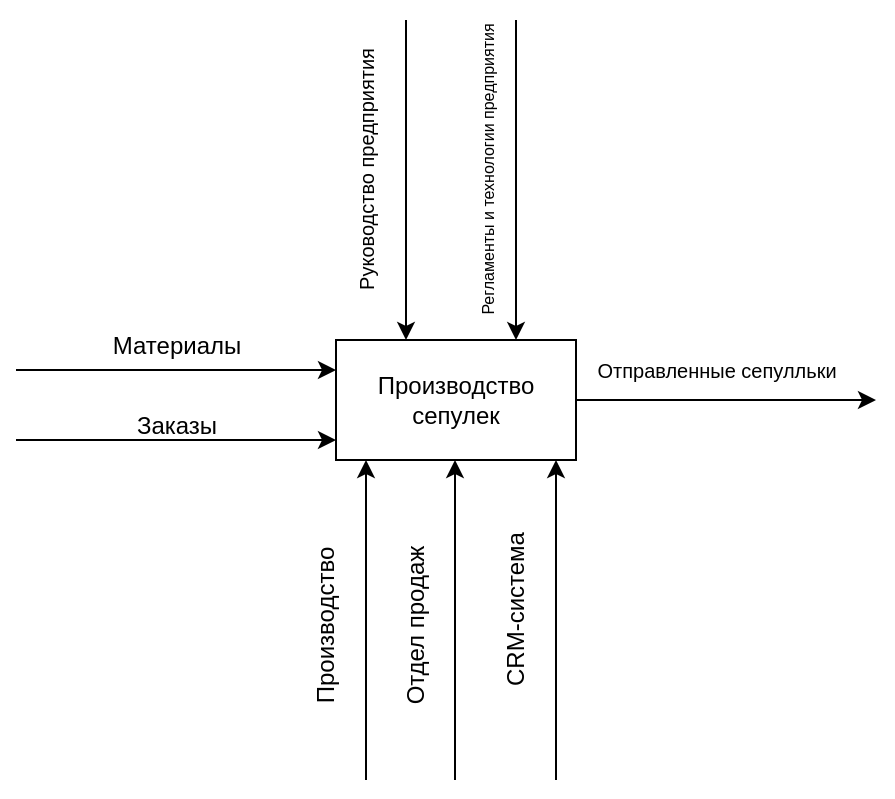 <mxfile version="22.1.8" type="device" pages="3">
  <diagram name="Страница — 1" id="Bjl2PkucQsPCs6zEhQqC">
    <mxGraphModel dx="1400" dy="753" grid="1" gridSize="10" guides="1" tooltips="1" connect="1" arrows="1" fold="1" page="1" pageScale="1" pageWidth="827" pageHeight="1169" math="0" shadow="0">
      <root>
        <mxCell id="0" />
        <mxCell id="1" parent="0" />
        <mxCell id="fKlhG4ZW8X3NxEYCbO9R-6" style="edgeStyle=elbowEdgeStyle;rounded=0;orthogonalLoop=1;jettySize=auto;html=1;startArrow=classic;endArrow=none;exitX=0;exitY=0.25;exitDx=0;exitDy=0;endFill=0;startFill=1;" edge="1" parent="1" source="fKlhG4ZW8X3NxEYCbO9R-5">
          <mxGeometry relative="1" as="geometry">
            <mxPoint x="190" y="485" as="targetPoint" />
          </mxGeometry>
        </mxCell>
        <mxCell id="fKlhG4ZW8X3NxEYCbO9R-12" style="edgeStyle=elbowEdgeStyle;rounded=0;orthogonalLoop=1;jettySize=auto;html=1;startArrow=classic;endArrow=none;exitX=0.25;exitY=1;exitDx=0;exitDy=0;startFill=1;" edge="1" parent="1">
          <mxGeometry relative="1" as="geometry">
            <mxPoint x="365" y="690" as="targetPoint" />
            <mxPoint x="365" y="530" as="sourcePoint" />
          </mxGeometry>
        </mxCell>
        <mxCell id="fKlhG4ZW8X3NxEYCbO9R-17" style="edgeStyle=elbowEdgeStyle;rounded=0;orthogonalLoop=1;jettySize=auto;html=1;startArrow=classic;endArrow=none;exitX=0.25;exitY=0;exitDx=0;exitDy=0;startFill=1;" edge="1" parent="1">
          <mxGeometry relative="1" as="geometry">
            <mxPoint x="385" y="310" as="targetPoint" />
            <mxPoint x="385" y="470" as="sourcePoint" />
          </mxGeometry>
        </mxCell>
        <mxCell id="fKlhG4ZW8X3NxEYCbO9R-19" style="edgeStyle=elbowEdgeStyle;rounded=0;orthogonalLoop=1;jettySize=auto;html=1;startArrow=none;endArrow=classic;exitX=0.75;exitY=0;exitDx=0;exitDy=0;startFill=0;elbow=vertical;endFill=1;" edge="1" parent="1">
          <mxGeometry relative="1" as="geometry">
            <mxPoint x="460" y="530" as="targetPoint" />
            <mxPoint x="460" y="690" as="sourcePoint" />
          </mxGeometry>
        </mxCell>
        <mxCell id="fKlhG4ZW8X3NxEYCbO9R-21" style="edgeStyle=elbowEdgeStyle;rounded=0;orthogonalLoop=1;jettySize=auto;html=1;startArrow=none;endArrow=classic;exitX=1;exitY=0.5;exitDx=0;exitDy=0;endFill=1;" edge="1" parent="1" source="fKlhG4ZW8X3NxEYCbO9R-5">
          <mxGeometry relative="1" as="geometry">
            <mxPoint x="620" y="500" as="targetPoint" />
          </mxGeometry>
        </mxCell>
        <mxCell id="fKlhG4ZW8X3NxEYCbO9R-35" style="edgeStyle=elbowEdgeStyle;rounded=0;orthogonalLoop=1;jettySize=auto;html=1;startArrow=classic;endArrow=none;exitX=0.75;exitY=0;exitDx=0;exitDy=0;endFill=0;startFill=1;elbow=vertical;" edge="1" parent="1" source="fKlhG4ZW8X3NxEYCbO9R-5">
          <mxGeometry relative="1" as="geometry">
            <mxPoint x="440" y="310" as="targetPoint" />
          </mxGeometry>
        </mxCell>
        <UserObject label="Производство сепулек" treeRoot="1" id="fKlhG4ZW8X3NxEYCbO9R-5">
          <mxCell style="whiteSpace=wrap;html=1;align=center;treeFolding=1;treeMoving=1;newEdgeStyle={&quot;edgeStyle&quot;:&quot;elbowEdgeStyle&quot;,&quot;startArrow&quot;:&quot;none&quot;,&quot;endArrow&quot;:&quot;none&quot;};" vertex="1" parent="1">
            <mxGeometry x="350" y="470" width="120" height="60" as="geometry" />
          </mxCell>
        </UserObject>
        <mxCell id="fKlhG4ZW8X3NxEYCbO9R-7" value="Материалы" style="text;html=1;align=center;verticalAlign=middle;resizable=0;points=[];autosize=1;strokeColor=none;fillColor=none;" vertex="1" parent="1">
          <mxGeometry x="225" y="458" width="90" height="30" as="geometry" />
        </mxCell>
        <mxCell id="fKlhG4ZW8X3NxEYCbO9R-9" style="edgeStyle=elbowEdgeStyle;rounded=0;orthogonalLoop=1;jettySize=auto;html=1;startArrow=classic;endArrow=none;exitX=0;exitY=0.25;exitDx=0;exitDy=0;endFill=0;startFill=1;" edge="1" parent="1">
          <mxGeometry relative="1" as="geometry">
            <mxPoint x="190" y="520" as="targetPoint" />
            <mxPoint x="350" y="520" as="sourcePoint" />
          </mxGeometry>
        </mxCell>
        <mxCell id="fKlhG4ZW8X3NxEYCbO9R-10" value="Заказы" style="text;html=1;align=center;verticalAlign=middle;resizable=0;points=[];autosize=1;strokeColor=none;fillColor=none;" vertex="1" parent="1">
          <mxGeometry x="240" y="498" width="60" height="30" as="geometry" />
        </mxCell>
        <mxCell id="fKlhG4ZW8X3NxEYCbO9R-13" value="Производство" style="text;html=1;align=center;verticalAlign=middle;resizable=0;points=[];autosize=1;strokeColor=none;fillColor=none;rotation=270;" vertex="1" parent="1">
          <mxGeometry x="295" y="598" width="100" height="30" as="geometry" />
        </mxCell>
        <mxCell id="fKlhG4ZW8X3NxEYCbO9R-14" style="edgeStyle=elbowEdgeStyle;rounded=0;orthogonalLoop=1;jettySize=auto;html=1;startArrow=classic;endArrow=none;exitX=0.25;exitY=1;exitDx=0;exitDy=0;startFill=1;" edge="1" parent="1">
          <mxGeometry relative="1" as="geometry">
            <mxPoint x="409.5" y="690" as="targetPoint" />
            <mxPoint x="409.5" y="530" as="sourcePoint" />
          </mxGeometry>
        </mxCell>
        <mxCell id="fKlhG4ZW8X3NxEYCbO9R-15" value="Отдел продаж" style="text;html=1;align=center;verticalAlign=middle;resizable=0;points=[];autosize=1;strokeColor=none;fillColor=none;rotation=270;" vertex="1" parent="1">
          <mxGeometry x="340" y="598" width="100" height="30" as="geometry" />
        </mxCell>
        <mxCell id="fKlhG4ZW8X3NxEYCbO9R-18" value="&lt;font style=&quot;font-size: 10px;&quot;&gt;Руководство&amp;nbsp;предприятия&lt;/font&gt;" style="text;html=1;align=center;verticalAlign=middle;resizable=0;points=[];autosize=1;strokeColor=none;fillColor=none;rotation=270;" vertex="1" parent="1">
          <mxGeometry x="295" y="370" width="140" height="30" as="geometry" />
        </mxCell>
        <mxCell id="fKlhG4ZW8X3NxEYCbO9R-20" value="&lt;font style=&quot;font-size: 12px;&quot;&gt;CRM-система&lt;/font&gt;" style="text;html=1;align=center;verticalAlign=middle;resizable=0;points=[];autosize=1;strokeColor=none;fillColor=none;rotation=270;" vertex="1" parent="1">
          <mxGeometry x="390" y="590" width="100" height="30" as="geometry" />
        </mxCell>
        <mxCell id="fKlhG4ZW8X3NxEYCbO9R-22" value="&lt;font style=&quot;font-size: 10px;&quot;&gt;Отправленные сепулльки&lt;/font&gt;" style="text;html=1;align=center;verticalAlign=middle;resizable=0;points=[];autosize=1;strokeColor=none;fillColor=none;" vertex="1" parent="1">
          <mxGeometry x="470" y="470" width="140" height="30" as="geometry" />
        </mxCell>
        <mxCell id="fKlhG4ZW8X3NxEYCbO9R-37" value="&lt;font style=&quot;font-size: 8px;&quot;&gt;Регламенты и технологии предприятия&lt;/font&gt;" style="text;html=1;align=center;verticalAlign=middle;resizable=0;points=[];autosize=1;strokeColor=none;fillColor=none;rotation=270;" vertex="1" parent="1">
          <mxGeometry x="340" y="370" width="170" height="30" as="geometry" />
        </mxCell>
      </root>
    </mxGraphModel>
  </diagram>
  <diagram id="XY1i6elUepk7U3SnZhDU" name="Страница — 2">
    <mxGraphModel dx="1635" dy="265" grid="1" gridSize="10" guides="1" tooltips="1" connect="1" arrows="1" fold="1" page="0" pageScale="1" pageWidth="827" pageHeight="1169" math="0" shadow="0">
      <root>
        <mxCell id="0" />
        <mxCell id="1" parent="0" />
        <mxCell id="34vYqk8H-3Y1EM3Is2IC-2" style="edgeStyle=none;rounded=0;orthogonalLoop=1;jettySize=auto;html=1;exitX=1;exitY=0.5;exitDx=0;exitDy=0;entryX=-0.008;entryY=0.172;entryDx=0;entryDy=0;entryPerimeter=0;" edge="1" parent="1" source="34vYqk8H-3Y1EM3Is2IC-4" target="34vYqk8H-3Y1EM3Is2IC-7">
          <mxGeometry relative="1" as="geometry">
            <mxPoint x="210" y="770" as="sourcePoint" />
            <mxPoint x="440" y="880" as="targetPoint" />
            <Array as="points">
              <mxPoint x="280" y="790" />
              <mxPoint x="280" y="880" />
            </Array>
          </mxGeometry>
        </mxCell>
        <mxCell id="34vYqk8H-3Y1EM3Is2IC-3" style="edgeStyle=none;rounded=0;orthogonalLoop=1;jettySize=auto;html=1;exitX=0;exitY=0.5;exitDx=0;exitDy=0;endArrow=none;endFill=0;startArrow=classic;startFill=1;" edge="1" parent="1" source="34vYqk8H-3Y1EM3Is2IC-4">
          <mxGeometry relative="1" as="geometry">
            <mxPoint x="-90" y="790" as="targetPoint" />
          </mxGeometry>
        </mxCell>
        <mxCell id="34vYqk8H-3Y1EM3Is2IC-24" style="edgeStyle=none;rounded=0;orthogonalLoop=1;jettySize=auto;html=1;exitX=0.75;exitY=1;exitDx=0;exitDy=0;endArrow=none;endFill=0;startArrow=classic;startFill=1;" edge="1" parent="1" source="34vYqk8H-3Y1EM3Is2IC-4">
          <mxGeometry relative="1" as="geometry">
            <mxPoint x="490" y="1080" as="targetPoint" />
            <Array as="points">
              <mxPoint x="178" y="1080" />
            </Array>
          </mxGeometry>
        </mxCell>
        <mxCell id="34vYqk8H-3Y1EM3Is2IC-27" style="edgeStyle=none;rounded=0;orthogonalLoop=1;jettySize=auto;html=1;exitX=0.5;exitY=0;exitDx=0;exitDy=0;endArrow=none;endFill=0;startArrow=classic;startFill=1;" edge="1" parent="1">
          <mxGeometry relative="1" as="geometry">
            <mxPoint x="110.381" y="600" as="targetPoint" />
            <mxPoint x="110" y="760" as="sourcePoint" />
          </mxGeometry>
        </mxCell>
        <mxCell id="34vYqk8H-3Y1EM3Is2IC-28" value="Менеджер-супервайзер" style="edgeLabel;html=1;align=center;verticalAlign=middle;resizable=0;points=[];rotation=270;" vertex="1" connectable="0" parent="34vYqk8H-3Y1EM3Is2IC-27">
          <mxGeometry x="0.089" y="3" relative="1" as="geometry">
            <mxPoint x="-12" y="7" as="offset" />
          </mxGeometry>
        </mxCell>
        <mxCell id="34vYqk8H-3Y1EM3Is2IC-36" style="edgeStyle=none;rounded=0;orthogonalLoop=1;jettySize=auto;html=1;exitX=0.75;exitY=0;exitDx=0;exitDy=0;endArrow=none;endFill=0;startArrow=classic;startFill=1;" edge="1" parent="1" source="34vYqk8H-3Y1EM3Is2IC-4">
          <mxGeometry relative="1" as="geometry">
            <mxPoint x="540" y="660" as="targetPoint" />
            <Array as="points">
              <mxPoint x="178" y="660" />
            </Array>
          </mxGeometry>
        </mxCell>
        <mxCell id="34vYqk8H-3Y1EM3Is2IC-4" value="Приём заказов" style="whiteSpace=wrap;html=1;" vertex="1" parent="1">
          <mxGeometry x="80" y="760" width="130" height="60" as="geometry" />
        </mxCell>
        <mxCell id="34vYqk8H-3Y1EM3Is2IC-5" style="edgeStyle=none;rounded=0;orthogonalLoop=1;jettySize=auto;html=1;exitX=1;exitY=0.5;exitDx=0;exitDy=0;entryX=0;entryY=0.5;entryDx=0;entryDy=0;" edge="1" parent="1" source="34vYqk8H-3Y1EM3Is2IC-7" target="34vYqk8H-3Y1EM3Is2IC-11">
          <mxGeometry relative="1" as="geometry">
            <Array as="points">
              <mxPoint x="620" y="900" />
              <mxPoint x="620" y="980" />
            </Array>
          </mxGeometry>
        </mxCell>
        <mxCell id="34vYqk8H-3Y1EM3Is2IC-6" style="edgeStyle=none;rounded=0;orthogonalLoop=1;jettySize=auto;html=1;exitX=0;exitY=0.75;exitDx=0;exitDy=0;endArrow=none;endFill=0;startArrow=classic;startFill=1;" edge="1" parent="1" source="34vYqk8H-3Y1EM3Is2IC-7">
          <mxGeometry relative="1" as="geometry">
            <mxPoint x="10" y="915.333" as="targetPoint" />
          </mxGeometry>
        </mxCell>
        <mxCell id="34vYqk8H-3Y1EM3Is2IC-23" style="edgeStyle=none;rounded=0;orthogonalLoop=1;jettySize=auto;html=1;exitX=0.75;exitY=1;exitDx=0;exitDy=0;endArrow=none;endFill=0;startArrow=classic;startFill=1;" edge="1" parent="1" source="34vYqk8H-3Y1EM3Is2IC-7">
          <mxGeometry relative="1" as="geometry">
            <mxPoint x="540" y="1070" as="targetPoint" />
          </mxGeometry>
        </mxCell>
        <mxCell id="34vYqk8H-3Y1EM3Is2IC-26" value="Производственный цех" style="edgeLabel;html=1;align=center;verticalAlign=middle;resizable=0;points=[];rotation=270;" vertex="1" connectable="0" parent="34vYqk8H-3Y1EM3Is2IC-23">
          <mxGeometry x="-0.176" relative="1" as="geometry">
            <mxPoint x="-10" y="20" as="offset" />
          </mxGeometry>
        </mxCell>
        <mxCell id="34vYqk8H-3Y1EM3Is2IC-29" style="edgeStyle=none;rounded=0;orthogonalLoop=1;jettySize=auto;html=1;exitX=0.5;exitY=0;exitDx=0;exitDy=0;endArrow=none;endFill=0;startArrow=classic;startFill=1;entryX=0.921;entryY=1.182;entryDx=0;entryDy=0;entryPerimeter=0;" edge="1" parent="1" target="34vYqk8H-3Y1EM3Is2IC-30">
          <mxGeometry relative="1" as="geometry">
            <mxPoint x="490" y="640" as="targetPoint" />
            <mxPoint x="490" y="870" as="sourcePoint" />
          </mxGeometry>
        </mxCell>
        <mxCell id="34vYqk8H-3Y1EM3Is2IC-35" style="edgeStyle=none;rounded=0;orthogonalLoop=1;jettySize=auto;html=1;exitX=0.75;exitY=0;exitDx=0;exitDy=0;endArrow=none;endFill=0;startArrow=classic;startFill=1;" edge="1" parent="1" source="34vYqk8H-3Y1EM3Is2IC-7">
          <mxGeometry relative="1" as="geometry">
            <mxPoint x="539.667" y="590" as="targetPoint" />
          </mxGeometry>
        </mxCell>
        <mxCell id="34vYqk8H-3Y1EM3Is2IC-7" value="Изготовление сепулек" style="whiteSpace=wrap;html=1;" vertex="1" parent="1">
          <mxGeometry x="450" y="870" width="120" height="60" as="geometry" />
        </mxCell>
        <mxCell id="34vYqk8H-3Y1EM3Is2IC-9" style="edgeStyle=none;rounded=0;orthogonalLoop=1;jettySize=auto;html=1;endArrow=none;endFill=0;startArrow=classic;startFill=1;exitX=0.75;exitY=1;exitDx=0;exitDy=0;" edge="1" parent="1" source="34vYqk8H-3Y1EM3Is2IC-11">
          <mxGeometry relative="1" as="geometry">
            <mxPoint x="860" y="1120" as="targetPoint" />
            <mxPoint x="850" y="1070" as="sourcePoint" />
          </mxGeometry>
        </mxCell>
        <mxCell id="34vYqk8H-3Y1EM3Is2IC-10" style="edgeStyle=none;rounded=0;orthogonalLoop=1;jettySize=auto;html=1;exitX=1;exitY=0.5;exitDx=0;exitDy=0;" edge="1" parent="1" source="34vYqk8H-3Y1EM3Is2IC-11">
          <mxGeometry relative="1" as="geometry">
            <mxPoint x="1100" y="980" as="targetPoint" />
          </mxGeometry>
        </mxCell>
        <mxCell id="34vYqk8H-3Y1EM3Is2IC-25" style="edgeStyle=none;rounded=0;orthogonalLoop=1;jettySize=auto;html=1;exitX=0.25;exitY=1;exitDx=0;exitDy=0;endArrow=none;endFill=0;startArrow=classic;startFill=1;" edge="1" parent="1" source="34vYqk8H-3Y1EM3Is2IC-11">
          <mxGeometry relative="1" as="geometry">
            <mxPoint x="490" y="1080" as="targetPoint" />
            <Array as="points">
              <mxPoint x="800" y="1080" />
            </Array>
          </mxGeometry>
        </mxCell>
        <mxCell id="34vYqk8H-3Y1EM3Is2IC-31" style="edgeStyle=none;rounded=0;orthogonalLoop=1;jettySize=auto;html=1;exitX=0.5;exitY=0;exitDx=0;exitDy=0;endArrow=none;endFill=0;startArrow=classic;startFill=1;" edge="1" parent="1">
          <mxGeometry relative="1" as="geometry">
            <mxPoint x="800.143" y="730" as="targetPoint" />
            <mxPoint x="800" y="950" as="sourcePoint" />
          </mxGeometry>
        </mxCell>
        <mxCell id="34vYqk8H-3Y1EM3Is2IC-33" style="edgeStyle=none;rounded=0;orthogonalLoop=1;jettySize=auto;html=1;exitX=0.75;exitY=0;exitDx=0;exitDy=0;endArrow=none;endFill=0;startArrow=classic;startFill=1;" edge="1" parent="1" source="34vYqk8H-3Y1EM3Is2IC-11">
          <mxGeometry relative="1" as="geometry">
            <mxPoint x="540" y="660" as="targetPoint" />
            <Array as="points">
              <mxPoint x="860" y="660" />
            </Array>
          </mxGeometry>
        </mxCell>
        <mxCell id="34vYqk8H-3Y1EM3Is2IC-11" value="Упаковка и доставка" style="whiteSpace=wrap;html=1;" vertex="1" parent="1">
          <mxGeometry x="770" y="950" width="120" height="60" as="geometry" />
        </mxCell>
        <mxCell id="34vYqk8H-3Y1EM3Is2IC-12" style="edgeStyle=elbowEdgeStyle;rounded=0;orthogonalLoop=1;jettySize=auto;html=1;startArrow=classic;endArrow=none;exitX=0.25;exitY=1;exitDx=0;exitDy=0;startFill=1;" edge="1" parent="1">
          <mxGeometry relative="1" as="geometry">
            <mxPoint x="109.71" y="1050" as="targetPoint" />
            <mxPoint x="109.71" y="820" as="sourcePoint" />
            <Array as="points">
              <mxPoint x="109.71" y="895" />
            </Array>
          </mxGeometry>
        </mxCell>
        <mxCell id="34vYqk8H-3Y1EM3Is2IC-13" value="Отдел продаж" style="text;html=1;align=center;verticalAlign=middle;resizable=0;points=[];autosize=1;strokeColor=none;fillColor=none;rotation=270;" vertex="1" parent="1">
          <mxGeometry x="40" y="960" width="100" height="30" as="geometry" />
        </mxCell>
        <mxCell id="34vYqk8H-3Y1EM3Is2IC-14" style="edgeStyle=elbowEdgeStyle;rounded=0;orthogonalLoop=1;jettySize=auto;html=1;startArrow=none;endArrow=classic;startFill=0;elbow=vertical;endFill=1;entryX=0.5;entryY=1;entryDx=0;entryDy=0;" edge="1" parent="1">
          <mxGeometry relative="1" as="geometry">
            <mxPoint x="490" y="930" as="targetPoint" />
            <mxPoint x="490" y="1120" as="sourcePoint" />
            <Array as="points">
              <mxPoint x="500" y="1010" />
            </Array>
          </mxGeometry>
        </mxCell>
        <mxCell id="34vYqk8H-3Y1EM3Is2IC-15" value="&lt;font style=&quot;font-size: 12px;&quot;&gt;CRM-система&lt;/font&gt;" style="text;html=1;align=center;verticalAlign=middle;resizable=0;points=[];autosize=1;strokeColor=none;fillColor=none;rotation=270;" vertex="1" parent="1">
          <mxGeometry x="420" y="990" width="100" height="30" as="geometry" />
        </mxCell>
        <mxCell id="34vYqk8H-3Y1EM3Is2IC-16" value="Упаковочный отдел" style="text;html=1;align=center;verticalAlign=middle;resizable=0;points=[];autosize=1;strokeColor=none;fillColor=none;rotation=270;" vertex="1" parent="1">
          <mxGeometry x="780" y="1060" width="130" height="30" as="geometry" />
        </mxCell>
        <mxCell id="34vYqk8H-3Y1EM3Is2IC-17" value="Утверждённые заказы" style="text;html=1;align=center;verticalAlign=middle;resizable=0;points=[];autosize=1;strokeColor=none;fillColor=none;" vertex="1" parent="1">
          <mxGeometry x="290" y="848" width="150" height="30" as="geometry" />
        </mxCell>
        <mxCell id="34vYqk8H-3Y1EM3Is2IC-18" value="Готовые сепульки" style="text;html=1;align=center;verticalAlign=middle;resizable=0;points=[];autosize=1;strokeColor=none;fillColor=none;" vertex="1" parent="1">
          <mxGeometry x="630" y="948" width="120" height="30" as="geometry" />
        </mxCell>
        <mxCell id="34vYqk8H-3Y1EM3Is2IC-19" value="Готовые к доставке сепульки" style="text;html=1;align=center;verticalAlign=middle;resizable=0;points=[];autosize=1;strokeColor=none;fillColor=none;" vertex="1" parent="1">
          <mxGeometry x="900" y="950" width="180" height="30" as="geometry" />
        </mxCell>
        <mxCell id="34vYqk8H-3Y1EM3Is2IC-20" value="Материалы" style="text;html=1;align=center;verticalAlign=middle;resizable=0;points=[];autosize=1;strokeColor=none;fillColor=none;" vertex="1" parent="1">
          <mxGeometry x="175" y="888" width="90" height="30" as="geometry" />
        </mxCell>
        <mxCell id="34vYqk8H-3Y1EM3Is2IC-21" value="Заказы клиентов" style="text;html=1;align=center;verticalAlign=middle;resizable=0;points=[];autosize=1;strokeColor=none;fillColor=none;" vertex="1" parent="1">
          <mxGeometry x="-70" y="760" width="120" height="30" as="geometry" />
        </mxCell>
        <mxCell id="34vYqk8H-3Y1EM3Is2IC-30" value="&lt;font style=&quot;font-size: 11px;&quot;&gt;Начальник производственного цеха&lt;/font&gt;" style="text;html=1;align=center;verticalAlign=middle;resizable=0;points=[];autosize=1;strokeColor=none;fillColor=none;rotation=270;" vertex="1" parent="1">
          <mxGeometry x="365" y="750" width="210" height="30" as="geometry" />
        </mxCell>
        <mxCell id="34vYqk8H-3Y1EM3Is2IC-32" value="Руководитель отдела доставки" style="text;html=1;align=center;verticalAlign=middle;resizable=0;points=[];autosize=1;strokeColor=none;fillColor=none;rotation=270;" vertex="1" parent="1">
          <mxGeometry x="680" y="830" width="200" height="30" as="geometry" />
        </mxCell>
        <mxCell id="34vYqk8H-3Y1EM3Is2IC-37" value="Высшее руководство" style="text;html=1;align=center;verticalAlign=middle;resizable=0;points=[];autosize=1;strokeColor=none;fillColor=none;rotation=270;" vertex="1" parent="1">
          <mxGeometry x="450" y="750" width="140" height="30" as="geometry" />
        </mxCell>
      </root>
    </mxGraphModel>
  </diagram>
  <diagram id="SxaUV7I0iLt9-LDBNc0T" name="Страница — 3">
    <mxGraphModel dx="3160" dy="1256" grid="1" gridSize="10" guides="1" tooltips="1" connect="1" arrows="1" fold="1" page="1" pageScale="1" pageWidth="827" pageHeight="1169" math="0" shadow="0">
      <root>
        <mxCell id="0" />
        <mxCell id="1" parent="0" />
        <mxCell id="wRHYOGKxflJGAHpLrD7F-1" style="edgeStyle=none;rounded=0;orthogonalLoop=1;jettySize=auto;html=1;exitX=1;exitY=0.5;exitDx=0;exitDy=0;entryX=0;entryY=0.25;entryDx=0;entryDy=0;" edge="1" parent="1" target="wRHYOGKxflJGAHpLrD7F-34">
          <mxGeometry relative="1" as="geometry">
            <mxPoint x="-190" y="443.52" as="sourcePoint" />
            <mxPoint x="-80.0" y="443.52" as="targetPoint" />
            <Array as="points">
              <mxPoint x="-120" y="443.52" />
            </Array>
          </mxGeometry>
        </mxCell>
        <mxCell id="wRHYOGKxflJGAHpLrD7F-2" style="edgeStyle=none;rounded=0;orthogonalLoop=1;jettySize=auto;html=1;exitX=0;exitY=0.5;exitDx=0;exitDy=0;endArrow=none;endFill=0;startArrow=classic;startFill=1;" edge="1" parent="1" source="wRHYOGKxflJGAHpLrD7F-7">
          <mxGeometry relative="1" as="geometry">
            <mxPoint x="-550" y="459" as="targetPoint" />
          </mxGeometry>
        </mxCell>
        <mxCell id="wRHYOGKxflJGAHpLrD7F-3" style="edgeStyle=none;rounded=0;orthogonalLoop=1;jettySize=auto;html=1;exitX=0.5;exitY=1;exitDx=0;exitDy=0;endArrow=none;endFill=0;startArrow=classic;startFill=1;" edge="1" parent="1">
          <mxGeometry relative="1" as="geometry">
            <mxPoint x="270" y="809" as="targetPoint" />
            <Array as="points">
              <mxPoint x="45" y="809" />
            </Array>
            <mxPoint x="45" y="489" as="sourcePoint" />
          </mxGeometry>
        </mxCell>
        <mxCell id="wRHYOGKxflJGAHpLrD7F-4" style="edgeStyle=none;rounded=0;orthogonalLoop=1;jettySize=auto;html=1;exitX=0.5;exitY=0;exitDx=0;exitDy=0;endArrow=none;endFill=0;startArrow=classic;startFill=1;" edge="1" parent="1">
          <mxGeometry relative="1" as="geometry">
            <mxPoint x="-289.619" y="269" as="targetPoint" />
            <mxPoint x="-290" y="429" as="sourcePoint" />
          </mxGeometry>
        </mxCell>
        <mxCell id="wRHYOGKxflJGAHpLrD7F-5" value="Менеджер-супервайзер" style="edgeLabel;html=1;align=center;verticalAlign=middle;resizable=0;points=[];rotation=270;" vertex="1" connectable="0" parent="wRHYOGKxflJGAHpLrD7F-4">
          <mxGeometry x="0.089" y="3" relative="1" as="geometry">
            <mxPoint x="-12" y="7" as="offset" />
          </mxGeometry>
        </mxCell>
        <mxCell id="wRHYOGKxflJGAHpLrD7F-6" style="edgeStyle=none;rounded=0;orthogonalLoop=1;jettySize=auto;html=1;exitX=0.75;exitY=0;exitDx=0;exitDy=0;endArrow=none;endFill=0;startArrow=classic;startFill=1;" edge="1" parent="1" source="wRHYOGKxflJGAHpLrD7F-7">
          <mxGeometry relative="1" as="geometry">
            <mxPoint x="290" y="289" as="targetPoint" />
            <Array as="points">
              <mxPoint x="-222" y="289" />
            </Array>
            <mxPoint x="-222.5" y="389" as="sourcePoint" />
          </mxGeometry>
        </mxCell>
        <mxCell id="wRHYOGKxflJGAHpLrD7F-36" style="edgeStyle=none;rounded=0;orthogonalLoop=1;jettySize=auto;html=1;entryX=0;entryY=0.75;entryDx=0;entryDy=0;" edge="1" parent="1" target="wRHYOGKxflJGAHpLrD7F-34">
          <mxGeometry relative="1" as="geometry">
            <mxPoint x="-550" y="539" as="sourcePoint" />
            <Array as="points">
              <mxPoint x="-140" y="539" />
              <mxPoint x="-140" y="474" />
            </Array>
          </mxGeometry>
        </mxCell>
        <mxCell id="wRHYOGKxflJGAHpLrD7F-7" value="Приём заказов на кастомные сепульки" style="whiteSpace=wrap;html=1;" vertex="1" parent="1">
          <mxGeometry x="-320" y="429" width="130" height="60" as="geometry" />
        </mxCell>
        <mxCell id="wRHYOGKxflJGAHpLrD7F-8" style="edgeStyle=none;rounded=0;orthogonalLoop=1;jettySize=auto;html=1;exitX=1;exitY=0.75;exitDx=0;exitDy=0;entryX=-0.008;entryY=0.636;entryDx=0;entryDy=0;entryPerimeter=0;" edge="1" parent="1" source="wRHYOGKxflJGAHpLrD7F-14" target="wRHYOGKxflJGAHpLrD7F-20">
          <mxGeometry relative="1" as="geometry">
            <Array as="points">
              <mxPoint x="370" y="584" />
              <mxPoint x="370" y="729" />
            </Array>
          </mxGeometry>
        </mxCell>
        <mxCell id="wRHYOGKxflJGAHpLrD7F-10" style="edgeStyle=none;rounded=0;orthogonalLoop=1;jettySize=auto;html=1;exitX=0.75;exitY=1;exitDx=0;exitDy=0;endArrow=none;endFill=0;startArrow=classic;startFill=1;" edge="1" parent="1" source="wRHYOGKxflJGAHpLrD7F-14">
          <mxGeometry relative="1" as="geometry">
            <mxPoint x="290" y="789" as="targetPoint" />
          </mxGeometry>
        </mxCell>
        <mxCell id="wRHYOGKxflJGAHpLrD7F-11" value="Производственный цех" style="edgeLabel;html=1;align=center;verticalAlign=middle;resizable=0;points=[];rotation=270;" vertex="1" connectable="0" parent="wRHYOGKxflJGAHpLrD7F-10">
          <mxGeometry x="-0.176" relative="1" as="geometry">
            <mxPoint x="-10" y="37" as="offset" />
          </mxGeometry>
        </mxCell>
        <mxCell id="wRHYOGKxflJGAHpLrD7F-12" style="edgeStyle=none;rounded=0;orthogonalLoop=1;jettySize=auto;html=1;exitX=0.5;exitY=0;exitDx=0;exitDy=0;endArrow=none;endFill=0;startArrow=classic;startFill=1;" edge="1" parent="1">
          <mxGeometry relative="1" as="geometry">
            <mxPoint x="240" y="260" as="targetPoint" />
            <mxPoint x="240" y="539" as="sourcePoint" />
          </mxGeometry>
        </mxCell>
        <mxCell id="wRHYOGKxflJGAHpLrD7F-40" style="edgeStyle=none;rounded=0;orthogonalLoop=1;jettySize=auto;html=1;exitX=0;exitY=0.75;exitDx=0;exitDy=0;endArrow=none;endFill=0;startArrow=classic;startFill=1;" edge="1" parent="1" source="wRHYOGKxflJGAHpLrD7F-14">
          <mxGeometry relative="1" as="geometry">
            <mxPoint x="-550" y="584" as="targetPoint" />
          </mxGeometry>
        </mxCell>
        <mxCell id="wRHYOGKxflJGAHpLrD7F-43" style="edgeStyle=none;rounded=0;orthogonalLoop=1;jettySize=auto;html=1;exitX=1;exitY=0.25;exitDx=0;exitDy=0;entryX=0;entryY=0.25;entryDx=0;entryDy=0;" edge="1" parent="1" source="wRHYOGKxflJGAHpLrD7F-14" target="wRHYOGKxflJGAHpLrD7F-42">
          <mxGeometry relative="1" as="geometry">
            <Array as="points">
              <mxPoint x="350" y="554" />
              <mxPoint x="350" y="599" />
            </Array>
          </mxGeometry>
        </mxCell>
        <mxCell id="dI1Z0YNOwXK2AH-O4t5d-1" style="edgeStyle=none;rounded=0;orthogonalLoop=1;jettySize=auto;html=1;exitX=0.75;exitY=0;exitDx=0;exitDy=0;endArrow=none;endFill=0;startArrow=classic;startFill=1;" edge="1" parent="1" source="wRHYOGKxflJGAHpLrD7F-14">
          <mxGeometry relative="1" as="geometry">
            <mxPoint x="290" y="259" as="targetPoint" />
          </mxGeometry>
        </mxCell>
        <mxCell id="wRHYOGKxflJGAHpLrD7F-14" value="Изготовление сепулек" style="whiteSpace=wrap;html=1;" vertex="1" parent="1">
          <mxGeometry x="200" y="539" width="120" height="60" as="geometry" />
        </mxCell>
        <mxCell id="wRHYOGKxflJGAHpLrD7F-15" style="edgeStyle=none;rounded=0;orthogonalLoop=1;jettySize=auto;html=1;endArrow=none;endFill=0;startArrow=classic;startFill=1;exitX=0.75;exitY=1;exitDx=0;exitDy=0;" edge="1" parent="1" source="wRHYOGKxflJGAHpLrD7F-20">
          <mxGeometry relative="1" as="geometry">
            <mxPoint x="940" y="909" as="targetPoint" />
            <mxPoint x="600" y="739" as="sourcePoint" />
          </mxGeometry>
        </mxCell>
        <mxCell id="wRHYOGKxflJGAHpLrD7F-16" style="edgeStyle=none;rounded=0;orthogonalLoop=1;jettySize=auto;html=1;exitX=1;exitY=0.5;exitDx=0;exitDy=0;entryX=0;entryY=0.5;entryDx=0;entryDy=0;" edge="1" parent="1" target="wRHYOGKxflJGAHpLrD7F-51">
          <mxGeometry relative="1" as="geometry">
            <mxPoint x="1100" y="739" as="targetPoint" />
            <mxPoint x="970" y="739" as="sourcePoint" />
            <Array as="points">
              <mxPoint x="1060" y="739" />
              <mxPoint x="1060" y="799" />
            </Array>
          </mxGeometry>
        </mxCell>
        <mxCell id="wRHYOGKxflJGAHpLrD7F-17" style="edgeStyle=none;rounded=0;orthogonalLoop=1;jettySize=auto;html=1;exitX=0.75;exitY=1;exitDx=0;exitDy=0;endArrow=none;endFill=0;startArrow=classic;startFill=1;" edge="1" parent="1" source="wRHYOGKxflJGAHpLrD7F-42">
          <mxGeometry relative="1" as="geometry">
            <mxPoint x="240" y="809" as="targetPoint" />
            <Array as="points">
              <mxPoint x="645" y="809" />
              <mxPoint x="550" y="809" />
            </Array>
            <mxPoint x="880.0" y="809" as="sourcePoint" />
          </mxGeometry>
        </mxCell>
        <mxCell id="wRHYOGKxflJGAHpLrD7F-18" style="edgeStyle=none;rounded=0;orthogonalLoop=1;jettySize=auto;html=1;exitX=0.25;exitY=0;exitDx=0;exitDy=0;endArrow=none;endFill=0;startArrow=classic;startFill=1;" edge="1" parent="1" source="wRHYOGKxflJGAHpLrD7F-20">
          <mxGeometry relative="1" as="geometry">
            <mxPoint x="880" y="319" as="targetPoint" />
            <mxPoint x="940" y="544" as="sourcePoint" />
          </mxGeometry>
        </mxCell>
        <mxCell id="wRHYOGKxflJGAHpLrD7F-19" style="edgeStyle=none;rounded=0;orthogonalLoop=1;jettySize=auto;html=1;exitX=0.75;exitY=0;exitDx=0;exitDy=0;endArrow=none;endFill=0;startArrow=classic;startFill=1;" edge="1" parent="1" source="wRHYOGKxflJGAHpLrD7F-20">
          <mxGeometry relative="1" as="geometry">
            <mxPoint x="290" y="289" as="targetPoint" />
            <Array as="points">
              <mxPoint x="940" y="289" />
              <mxPoint x="600" y="289" />
            </Array>
            <mxPoint x="940" y="649" as="sourcePoint" />
          </mxGeometry>
        </mxCell>
        <mxCell id="dI1Z0YNOwXK2AH-O4t5d-3" style="edgeStyle=none;rounded=0;orthogonalLoop=1;jettySize=auto;html=1;exitX=1;exitY=0.25;exitDx=0;exitDy=0;" edge="1" parent="1" source="wRHYOGKxflJGAHpLrD7F-20">
          <mxGeometry relative="1" as="geometry">
            <mxPoint x="1560" y="700" as="targetPoint" />
          </mxGeometry>
        </mxCell>
        <mxCell id="wRHYOGKxflJGAHpLrD7F-20" value="Упаковка и доставка" style="whiteSpace=wrap;html=1;" vertex="1" parent="1">
          <mxGeometry x="850" y="689" width="120" height="60" as="geometry" />
        </mxCell>
        <mxCell id="wRHYOGKxflJGAHpLrD7F-21" style="edgeStyle=elbowEdgeStyle;rounded=0;orthogonalLoop=1;jettySize=auto;html=1;startArrow=classic;endArrow=none;exitX=0.25;exitY=1;exitDx=0;exitDy=0;startFill=1;" edge="1" parent="1">
          <mxGeometry relative="1" as="geometry">
            <mxPoint x="-255.48" y="719" as="targetPoint" />
            <mxPoint x="-255.48" y="489" as="sourcePoint" />
            <Array as="points">
              <mxPoint x="-255.48" y="564" />
            </Array>
          </mxGeometry>
        </mxCell>
        <mxCell id="wRHYOGKxflJGAHpLrD7F-22" value="Менеджеры по продажам" style="text;html=1;align=center;verticalAlign=middle;resizable=0;points=[];autosize=1;strokeColor=none;fillColor=none;rotation=270;" vertex="1" parent="1">
          <mxGeometry x="-355" y="629" width="170" height="30" as="geometry" />
        </mxCell>
        <mxCell id="wRHYOGKxflJGAHpLrD7F-23" style="edgeStyle=elbowEdgeStyle;rounded=0;orthogonalLoop=1;jettySize=auto;html=1;startArrow=none;endArrow=classic;startFill=0;elbow=vertical;endFill=1;entryX=0.5;entryY=1;entryDx=0;entryDy=0;" edge="1" parent="1">
          <mxGeometry relative="1" as="geometry">
            <mxPoint x="240" y="599" as="targetPoint" />
            <mxPoint x="240" y="869" as="sourcePoint" />
            <Array as="points">
              <mxPoint x="250" y="679" />
            </Array>
          </mxGeometry>
        </mxCell>
        <mxCell id="wRHYOGKxflJGAHpLrD7F-24" value="&lt;font style=&quot;font-size: 12px;&quot;&gt;CRM-система&lt;/font&gt;" style="text;html=1;align=center;verticalAlign=middle;resizable=0;points=[];autosize=1;strokeColor=none;fillColor=none;rotation=270;" vertex="1" parent="1">
          <mxGeometry x="170" y="709" width="100" height="30" as="geometry" />
        </mxCell>
        <mxCell id="wRHYOGKxflJGAHpLrD7F-25" value="Упаковочный отдел" style="text;html=1;align=center;verticalAlign=middle;resizable=0;points=[];autosize=1;strokeColor=none;fillColor=none;rotation=270;" vertex="1" parent="1">
          <mxGeometry x="855" y="809" width="130" height="30" as="geometry" />
        </mxCell>
        <mxCell id="wRHYOGKxflJGAHpLrD7F-26" value="&lt;font style=&quot;font-size: 10px;&quot;&gt;Утверждённые заказы&lt;/font&gt;" style="text;html=1;align=center;verticalAlign=middle;resizable=0;points=[];autosize=1;strokeColor=none;fillColor=none;" vertex="1" parent="1">
          <mxGeometry x="-190" y="419" width="130" height="30" as="geometry" />
        </mxCell>
        <mxCell id="wRHYOGKxflJGAHpLrD7F-27" value="Готовые сепульки" style="text;html=1;align=center;verticalAlign=middle;resizable=0;points=[];autosize=1;strokeColor=none;fillColor=none;" vertex="1" parent="1">
          <mxGeometry x="400" y="699" width="120" height="30" as="geometry" />
        </mxCell>
        <mxCell id="wRHYOGKxflJGAHpLrD7F-28" value="Готовые к доставке сепульки" style="text;html=1;align=center;verticalAlign=middle;resizable=0;points=[];autosize=1;strokeColor=none;fillColor=none;" vertex="1" parent="1">
          <mxGeometry x="990" y="679" width="180" height="30" as="geometry" />
        </mxCell>
        <mxCell id="wRHYOGKxflJGAHpLrD7F-30" value="Заказы на кастомные сепульки" style="text;html=1;align=center;verticalAlign=middle;resizable=0;points=[];autosize=1;strokeColor=none;fillColor=none;" vertex="1" parent="1">
          <mxGeometry x="-540" y="429" width="200" height="30" as="geometry" />
        </mxCell>
        <mxCell id="wRHYOGKxflJGAHpLrD7F-31" value="&lt;font style=&quot;font-size: 11px;&quot;&gt;Начальник производственного цеха&lt;/font&gt;" style="text;html=1;align=center;verticalAlign=middle;resizable=0;points=[];autosize=1;strokeColor=none;fillColor=none;rotation=270;" vertex="1" parent="1">
          <mxGeometry x="115" y="419" width="210" height="30" as="geometry" />
        </mxCell>
        <mxCell id="wRHYOGKxflJGAHpLrD7F-32" value="Руководитель отдела доставки" style="text;html=1;align=center;verticalAlign=middle;resizable=0;points=[];autosize=1;strokeColor=none;fillColor=none;rotation=270;" vertex="1" parent="1">
          <mxGeometry x="770" y="509" width="200" height="30" as="geometry" />
        </mxCell>
        <mxCell id="wRHYOGKxflJGAHpLrD7F-33" value="Высшее руководство" style="text;html=1;align=center;verticalAlign=middle;resizable=0;points=[];autosize=1;strokeColor=none;fillColor=none;rotation=270;" vertex="1" parent="1">
          <mxGeometry x="200" y="419" width="140" height="30" as="geometry" />
        </mxCell>
        <mxCell id="wRHYOGKxflJGAHpLrD7F-37" style="edgeStyle=none;rounded=0;orthogonalLoop=1;jettySize=auto;html=1;exitX=1;exitY=0.5;exitDx=0;exitDy=0;entryX=0;entryY=0.25;entryDx=0;entryDy=0;" edge="1" parent="1" source="wRHYOGKxflJGAHpLrD7F-34" target="wRHYOGKxflJGAHpLrD7F-14">
          <mxGeometry relative="1" as="geometry">
            <Array as="points">
              <mxPoint x="100" y="459" />
              <mxPoint x="100" y="509" />
              <mxPoint x="100" y="554" />
            </Array>
          </mxGeometry>
        </mxCell>
        <mxCell id="wRHYOGKxflJGAHpLrD7F-46" style="edgeStyle=none;rounded=0;orthogonalLoop=1;jettySize=auto;html=1;exitX=1;exitY=0.5;exitDx=0;exitDy=0;entryX=0;entryY=0.75;entryDx=0;entryDy=0;" edge="1" parent="1" source="wRHYOGKxflJGAHpLrD7F-34" target="wRHYOGKxflJGAHpLrD7F-42">
          <mxGeometry relative="1" as="geometry">
            <Array as="points">
              <mxPoint x="100" y="459" />
              <mxPoint x="100" y="643" />
            </Array>
          </mxGeometry>
        </mxCell>
        <mxCell id="dI1Z0YNOwXK2AH-O4t5d-9" style="edgeStyle=none;rounded=0;orthogonalLoop=1;jettySize=auto;html=1;exitX=1;exitY=0.25;exitDx=0;exitDy=0;" edge="1" parent="1" source="wRHYOGKxflJGAHpLrD7F-34">
          <mxGeometry relative="1" as="geometry">
            <mxPoint x="1560" y="444" as="targetPoint" />
          </mxGeometry>
        </mxCell>
        <mxCell id="dI1Z0YNOwXK2AH-O4t5d-11" style="edgeStyle=none;rounded=0;orthogonalLoop=1;jettySize=auto;html=1;exitX=0.25;exitY=1;exitDx=0;exitDy=0;endArrow=none;endFill=0;startArrow=classic;startFill=1;" edge="1" parent="1" source="wRHYOGKxflJGAHpLrD7F-34">
          <mxGeometry relative="1" as="geometry">
            <mxPoint x="-17.294" y="930" as="targetPoint" />
          </mxGeometry>
        </mxCell>
        <mxCell id="wRHYOGKxflJGAHpLrD7F-34" value="Автоматический приём заказов" style="whiteSpace=wrap;html=1;" vertex="1" parent="1">
          <mxGeometry x="-50" y="429" width="130" height="60" as="geometry" />
        </mxCell>
        <mxCell id="wRHYOGKxflJGAHpLrD7F-38" value="Заказы на сепульки базовых моделей" style="text;html=1;align=center;verticalAlign=middle;resizable=0;points=[];autosize=1;strokeColor=none;fillColor=none;" vertex="1" parent="1">
          <mxGeometry x="-540" y="509" width="230" height="30" as="geometry" />
        </mxCell>
        <mxCell id="wRHYOGKxflJGAHpLrD7F-39" value="Данные о заказах" style="text;html=1;align=center;verticalAlign=middle;resizable=0;points=[];autosize=1;strokeColor=none;fillColor=none;fontSize=11;" vertex="1" parent="1">
          <mxGeometry x="95" y="529" width="110" height="30" as="geometry" />
        </mxCell>
        <mxCell id="wRHYOGKxflJGAHpLrD7F-41" value="Материалы для производства" style="text;html=1;align=center;verticalAlign=middle;resizable=0;points=[];autosize=1;strokeColor=none;fillColor=none;" vertex="1" parent="1">
          <mxGeometry x="-520" y="554" width="190" height="30" as="geometry" />
        </mxCell>
        <mxCell id="wRHYOGKxflJGAHpLrD7F-48" style="edgeStyle=none;rounded=0;orthogonalLoop=1;jettySize=auto;html=1;exitX=1;exitY=0.75;exitDx=0;exitDy=0;entryX=0;entryY=0.25;entryDx=0;entryDy=0;" edge="1" parent="1" source="wRHYOGKxflJGAHpLrD7F-42" target="wRHYOGKxflJGAHpLrD7F-20">
          <mxGeometry relative="1" as="geometry">
            <Array as="points">
              <mxPoint x="710" y="643" />
              <mxPoint x="710" y="679" />
              <mxPoint x="710" y="704" />
            </Array>
          </mxGeometry>
        </mxCell>
        <mxCell id="dI1Z0YNOwXK2AH-O4t5d-4" style="edgeStyle=none;rounded=0;orthogonalLoop=1;jettySize=auto;html=1;exitX=1;exitY=0.25;exitDx=0;exitDy=0;" edge="1" parent="1" source="wRHYOGKxflJGAHpLrD7F-42">
          <mxGeometry relative="1" as="geometry">
            <mxPoint x="1560" y="600" as="targetPoint" />
          </mxGeometry>
        </mxCell>
        <mxCell id="dI1Z0YNOwXK2AH-O4t5d-5" value="Уведомление клиентов о завершении производства сепульки" style="edgeLabel;html=1;align=center;verticalAlign=middle;resizable=0;points=[];" vertex="1" connectable="0" parent="dI1Z0YNOwXK2AH-O4t5d-4">
          <mxGeometry x="0.347" y="1" relative="1" as="geometry">
            <mxPoint x="18" y="-15" as="offset" />
          </mxGeometry>
        </mxCell>
        <mxCell id="dI1Z0YNOwXK2AH-O4t5d-13" style="edgeStyle=none;rounded=0;orthogonalLoop=1;jettySize=auto;html=1;exitX=0.25;exitY=1;exitDx=0;exitDy=0;endArrow=none;endFill=0;startArrow=classic;startFill=1;" edge="1" parent="1" source="wRHYOGKxflJGAHpLrD7F-42">
          <mxGeometry relative="1" as="geometry">
            <mxPoint x="-20" y="880" as="targetPoint" />
            <Array as="points">
              <mxPoint x="585" y="880" />
            </Array>
          </mxGeometry>
        </mxCell>
        <mxCell id="wRHYOGKxflJGAHpLrD7F-42" value="Фиксация данных о производстве заказов и уведомление клиентов&amp;nbsp;" style="whiteSpace=wrap;html=1;" vertex="1" parent="1">
          <mxGeometry x="555" y="579" width="120" height="85" as="geometry" />
        </mxCell>
        <mxCell id="wRHYOGKxflJGAHpLrD7F-44" value="Данные о произведённых сепульках" style="text;html=1;align=center;verticalAlign=middle;resizable=0;points=[];autosize=1;strokeColor=none;fillColor=none;fontSize=10;" vertex="1" parent="1">
          <mxGeometry x="365" y="564" width="190" height="30" as="geometry" />
        </mxCell>
        <mxCell id="wRHYOGKxflJGAHpLrD7F-47" value="Данные о заказах" style="text;html=1;align=center;verticalAlign=middle;resizable=0;points=[];autosize=1;strokeColor=none;fillColor=none;fontSize=11;" vertex="1" parent="1">
          <mxGeometry x="405" y="606.5" width="110" height="30" as="geometry" />
        </mxCell>
        <mxCell id="wRHYOGKxflJGAHpLrD7F-50" value="Данные о заказах" style="text;html=1;align=center;verticalAlign=middle;resizable=0;points=[];autosize=1;strokeColor=none;fillColor=none;fontSize=11;" vertex="1" parent="1">
          <mxGeometry x="730" y="679" width="110" height="30" as="geometry" />
        </mxCell>
        <mxCell id="dI1Z0YNOwXK2AH-O4t5d-7" style="edgeStyle=none;rounded=0;orthogonalLoop=1;jettySize=auto;html=1;exitX=1;exitY=0.5;exitDx=0;exitDy=0;" edge="1" parent="1" source="wRHYOGKxflJGAHpLrD7F-51">
          <mxGeometry relative="1" as="geometry">
            <mxPoint x="1560" y="798.846" as="targetPoint" />
          </mxGeometry>
        </mxCell>
        <mxCell id="dI1Z0YNOwXK2AH-O4t5d-14" style="edgeStyle=none;rounded=0;orthogonalLoop=1;jettySize=auto;html=1;exitX=0.5;exitY=1;exitDx=0;exitDy=0;endArrow=none;endFill=0;startArrow=classic;startFill=1;" edge="1" parent="1" source="wRHYOGKxflJGAHpLrD7F-51">
          <mxGeometry relative="1" as="geometry">
            <mxPoint x="-20" y="880" as="targetPoint" />
            <Array as="points">
              <mxPoint x="1250" y="880" />
            </Array>
          </mxGeometry>
        </mxCell>
        <mxCell id="dI1Z0YNOwXK2AH-O4t5d-15" style="edgeStyle=none;rounded=0;orthogonalLoop=1;jettySize=auto;html=1;exitX=0;exitY=0.25;exitDx=0;exitDy=0;endArrow=none;endFill=0;startArrow=classic;startFill=1;" edge="1" parent="1" source="wRHYOGKxflJGAHpLrD7F-51">
          <mxGeometry relative="1" as="geometry">
            <mxPoint x="-552.133" y="784.333" as="targetPoint" />
          </mxGeometry>
        </mxCell>
        <mxCell id="wRHYOGKxflJGAHpLrD7F-51" value="Фиксация данных о начале и завершении доставки" style="whiteSpace=wrap;html=1;" vertex="1" parent="1">
          <mxGeometry x="1190" y="769" width="120" height="60" as="geometry" />
        </mxCell>
        <mxCell id="dI1Z0YNOwXK2AH-O4t5d-6" value="Данные о начале доставки сепульек" style="text;html=1;align=center;verticalAlign=middle;resizable=0;points=[];autosize=1;strokeColor=none;fillColor=none;" vertex="1" parent="1">
          <mxGeometry x="980" y="709" width="230" height="30" as="geometry" />
        </mxCell>
        <mxCell id="dI1Z0YNOwXK2AH-O4t5d-8" value="Уведомление клиентов о начале доставки" style="text;html=1;align=center;verticalAlign=middle;resizable=0;points=[];autosize=1;strokeColor=none;fillColor=none;" vertex="1" parent="1">
          <mxGeometry x="1300" y="769" width="260" height="30" as="geometry" />
        </mxCell>
        <mxCell id="dI1Z0YNOwXK2AH-O4t5d-10" value="Уведомление клиентов о подтверждении заказов и начала работ" style="edgeLabel;html=1;align=center;verticalAlign=middle;resizable=0;points=[];" vertex="1" connectable="0" parent="1">
          <mxGeometry x="1280.0" y="429.002" as="geometry" />
        </mxCell>
        <mxCell id="dI1Z0YNOwXK2AH-O4t5d-12" value="Аналитический отдел" style="text;html=1;align=center;verticalAlign=middle;resizable=0;points=[];autosize=1;strokeColor=none;fillColor=none;rotation=270;" vertex="1" parent="1">
          <mxGeometry x="-110" y="719" width="140" height="30" as="geometry" />
        </mxCell>
        <mxCell id="dI1Z0YNOwXK2AH-O4t5d-16" value="Данные о ходе доставки" style="text;html=1;align=center;verticalAlign=middle;resizable=0;points=[];autosize=1;strokeColor=none;fillColor=none;" vertex="1" parent="1">
          <mxGeometry x="-430" y="749" width="160" height="30" as="geometry" />
        </mxCell>
      </root>
    </mxGraphModel>
  </diagram>
</mxfile>
